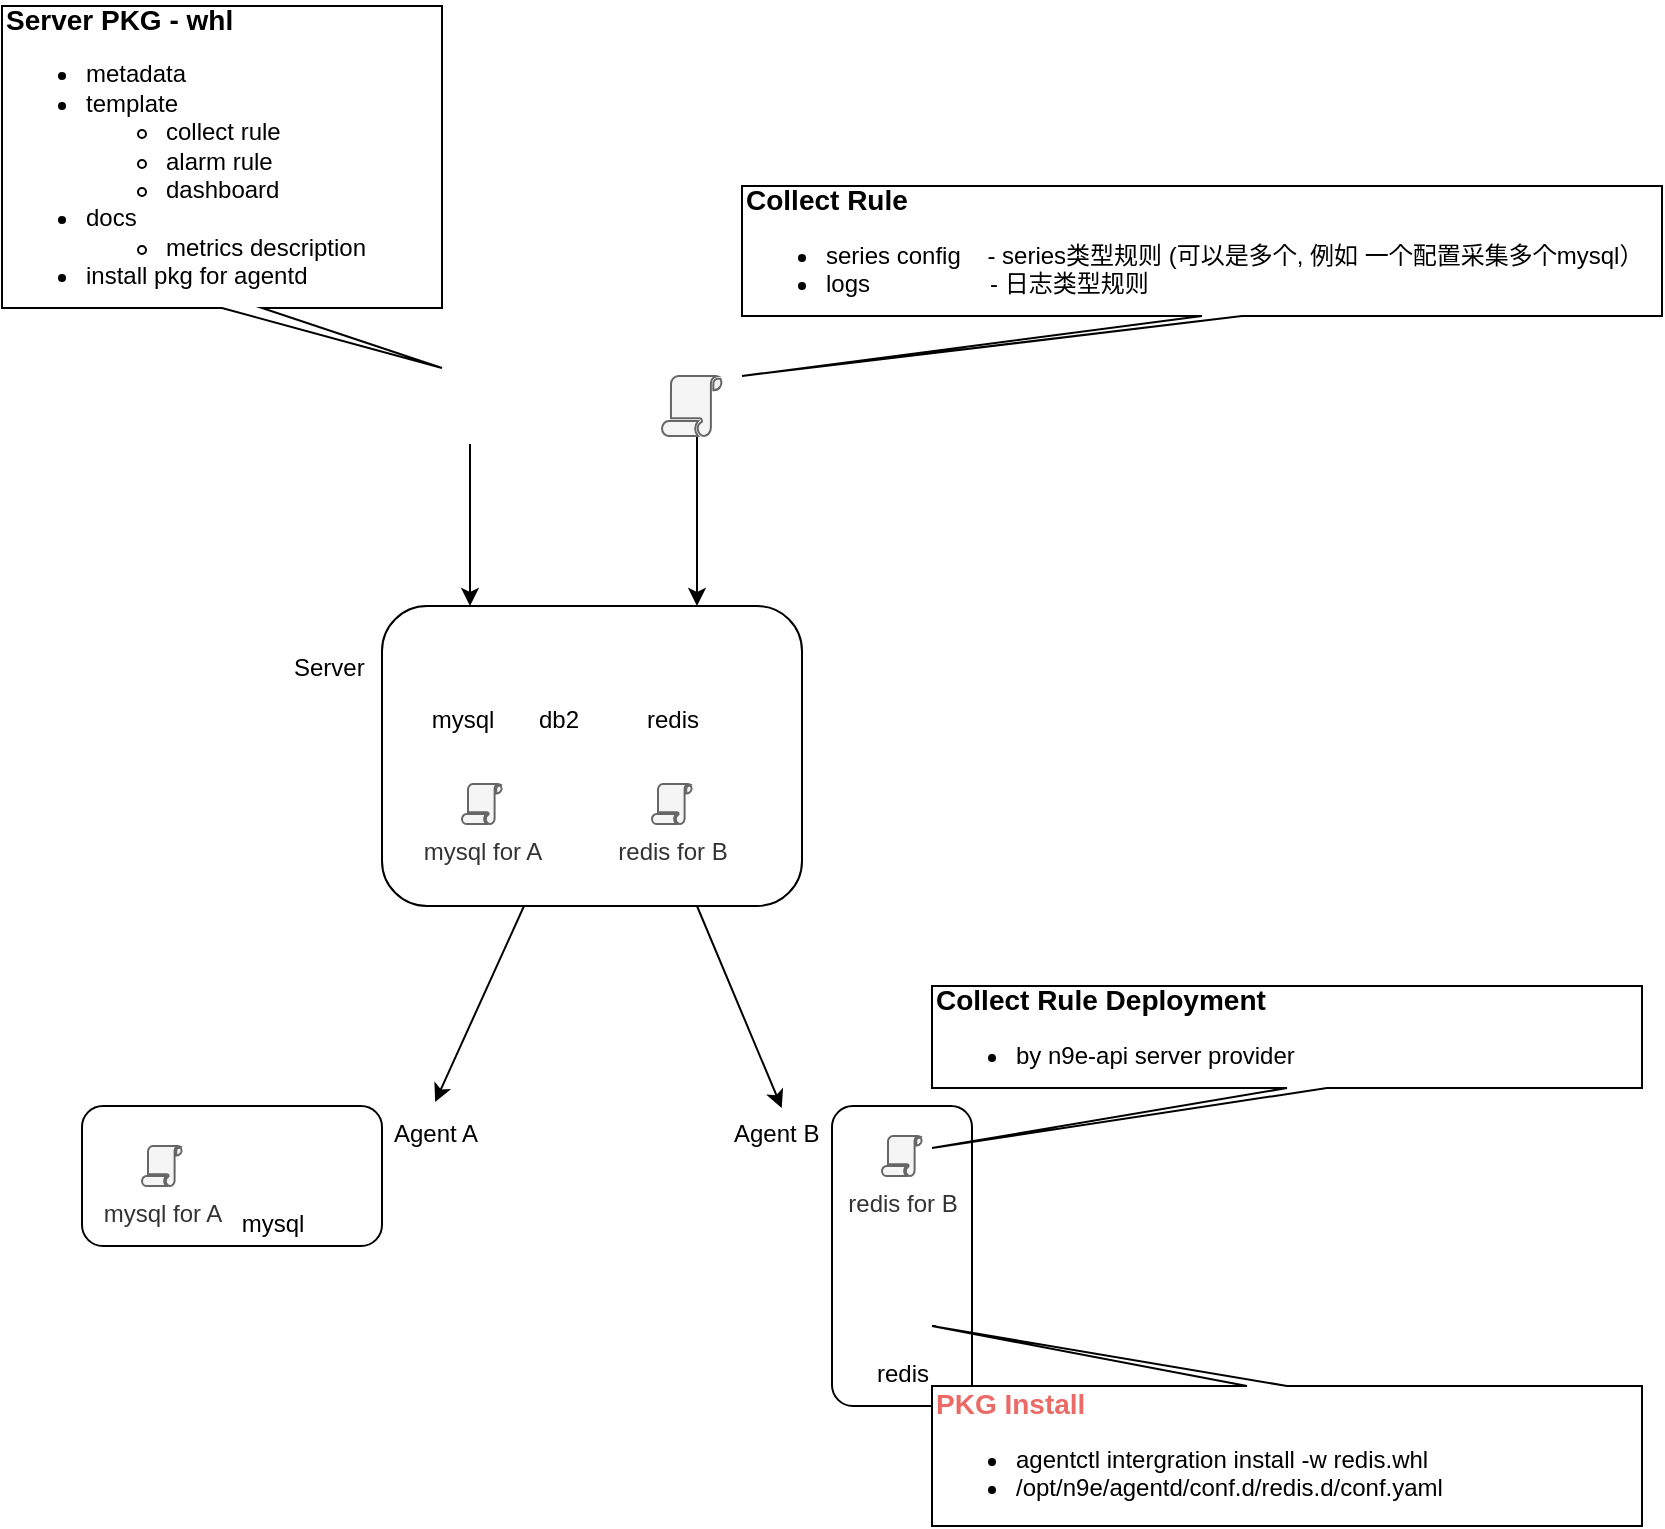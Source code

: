 <mxfile version="14.9.0" type="github" pages="6">
  <diagram id="RnjEC8FpvmOBi9FbOcQ4" name="app store">
    <mxGraphModel dx="855" dy="1786" grid="1" gridSize="10" guides="1" tooltips="1" connect="1" arrows="1" fold="1" page="1" pageScale="1" pageWidth="827" pageHeight="1169" math="0" shadow="0">
      <root>
        <mxCell id="Xy2Rg3G16Ut7OkEXH86Z-0" />
        <mxCell id="Xy2Rg3G16Ut7OkEXH86Z-1" parent="Xy2Rg3G16Ut7OkEXH86Z-0" />
        <mxCell id="Xy2Rg3G16Ut7OkEXH86Z-78" style="edgeStyle=none;rounded=0;orthogonalLoop=1;jettySize=auto;html=1;exitX=0.75;exitY=1;exitDx=0;exitDy=0;entryX=0.543;entryY=0.038;entryDx=0;entryDy=0;entryPerimeter=0;" parent="Xy2Rg3G16Ut7OkEXH86Z-1" source="Xy2Rg3G16Ut7OkEXH86Z-2" target="Xy2Rg3G16Ut7OkEXH86Z-36" edge="1">
          <mxGeometry relative="1" as="geometry">
            <mxPoint x="512.5" y="390" as="sourcePoint" />
          </mxGeometry>
        </mxCell>
        <mxCell id="Xy2Rg3G16Ut7OkEXH86Z-2" value="" style="rounded=1;whiteSpace=wrap;html=1;" parent="Xy2Rg3G16Ut7OkEXH86Z-1" vertex="1">
          <mxGeometry x="300" y="230" width="210" height="150" as="geometry" />
        </mxCell>
        <mxCell id="Xy2Rg3G16Ut7OkEXH86Z-3" value="" style="rounded=1;whiteSpace=wrap;html=1;" parent="Xy2Rg3G16Ut7OkEXH86Z-1" vertex="1">
          <mxGeometry x="150" y="480" width="150" height="70" as="geometry" />
        </mxCell>
        <mxCell id="Xy2Rg3G16Ut7OkEXH86Z-4" value="" style="rounded=1;whiteSpace=wrap;html=1;" parent="Xy2Rg3G16Ut7OkEXH86Z-1" vertex="1">
          <mxGeometry x="525" y="480" width="70" height="150" as="geometry" />
        </mxCell>
        <mxCell id="Xy2Rg3G16Ut7OkEXH86Z-6" style="edgeStyle=orthogonalEdgeStyle;rounded=0;orthogonalLoop=1;jettySize=auto;html=1;" parent="Xy2Rg3G16Ut7OkEXH86Z-1" source="Xy2Rg3G16Ut7OkEXH86Z-5" edge="1">
          <mxGeometry relative="1" as="geometry">
            <mxPoint x="344" y="230" as="targetPoint" />
            <Array as="points">
              <mxPoint x="344" y="230" />
            </Array>
          </mxGeometry>
        </mxCell>
        <mxCell id="Xy2Rg3G16Ut7OkEXH86Z-5" value="" style="shape=image;html=1;verticalAlign=top;verticalLabelPosition=bottom;labelBackgroundColor=#ffffff;imageAspect=0;aspect=fixed;image=https://cdn1.iconfinder.com/data/icons/file-type-18/512/file__type__document__format__computer__apk__android_-128.png" parent="Xy2Rg3G16Ut7OkEXH86Z-1" vertex="1">
          <mxGeometry x="325" y="111" width="38" height="38" as="geometry" />
        </mxCell>
        <mxCell id="Xy2Rg3G16Ut7OkEXH86Z-19" value="mysql" style="shape=image;html=1;verticalAlign=top;verticalLabelPosition=bottom;labelBackgroundColor=#ffffff;imageAspect=0;aspect=fixed;image=https://cdn0.iconfinder.com/data/icons/file-type-19/512/file__apk__android_-128.png" parent="Xy2Rg3G16Ut7OkEXH86Z-1" vertex="1">
          <mxGeometry x="325" y="243" width="30" height="30" as="geometry" />
        </mxCell>
        <mxCell id="Xy2Rg3G16Ut7OkEXH86Z-20" value="db2" style="shape=image;html=1;verticalAlign=top;verticalLabelPosition=bottom;labelBackgroundColor=#ffffff;imageAspect=0;aspect=fixed;image=https://cdn0.iconfinder.com/data/icons/file-type-19/512/file__apk__android_-128.png" parent="Xy2Rg3G16Ut7OkEXH86Z-1" vertex="1">
          <mxGeometry x="373.25" y="243" width="30" height="30" as="geometry" />
        </mxCell>
        <mxCell id="Xy2Rg3G16Ut7OkEXH86Z-21" value="redis" style="shape=image;html=1;verticalAlign=top;verticalLabelPosition=bottom;labelBackgroundColor=#ffffff;imageAspect=0;aspect=fixed;image=https://cdn0.iconfinder.com/data/icons/file-type-19/512/file__apk__android_-128.png" parent="Xy2Rg3G16Ut7OkEXH86Z-1" vertex="1">
          <mxGeometry x="430" y="243" width="30" height="30" as="geometry" />
        </mxCell>
        <mxCell id="Xy2Rg3G16Ut7OkEXH86Z-22" value="&lt;div&gt;&lt;b&gt;&lt;font style=&quot;font-size: 14px&quot;&gt;Server PKG - whl&lt;/font&gt;&lt;/b&gt;&lt;/div&gt;&lt;ul&gt;&lt;li&gt;metadata&lt;/li&gt;&lt;li&gt;template&lt;/li&gt;&lt;ul&gt;&lt;li&gt;collect rule&lt;/li&gt;&lt;li&gt;alarm rule&lt;/li&gt;&lt;li&gt;dashboard&lt;/li&gt;&lt;/ul&gt;&lt;li&gt;docs&lt;/li&gt;&lt;ul&gt;&lt;li&gt;metrics description&lt;/li&gt;&lt;/ul&gt;&lt;li&gt;install pkg for agentd&lt;/li&gt;&lt;/ul&gt;" style="shape=callout;whiteSpace=wrap;html=1;perimeter=calloutPerimeter;position2=1;align=left;" parent="Xy2Rg3G16Ut7OkEXH86Z-1" vertex="1">
          <mxGeometry x="110" y="-70" width="220" height="181" as="geometry" />
        </mxCell>
        <mxCell id="Xy2Rg3G16Ut7OkEXH86Z-29" value="mysql for A" style="pointerEvents=1;shadow=0;dashed=0;html=1;strokeColor=#666666;fillColor=#f5f5f5;labelPosition=center;verticalLabelPosition=bottom;verticalAlign=top;outlineConnect=0;align=center;shape=mxgraph.office.security.policy;fontColor=#333333;" parent="Xy2Rg3G16Ut7OkEXH86Z-1" vertex="1">
          <mxGeometry x="340" y="319" width="20" height="20" as="geometry" />
        </mxCell>
        <mxCell id="Xy2Rg3G16Ut7OkEXH86Z-30" value="mysql for A" style="pointerEvents=1;shadow=0;dashed=0;html=1;strokeColor=#666666;fillColor=#f5f5f5;labelPosition=center;verticalLabelPosition=bottom;verticalAlign=top;outlineConnect=0;align=center;shape=mxgraph.office.security.policy;fontColor=#333333;" parent="Xy2Rg3G16Ut7OkEXH86Z-1" vertex="1">
          <mxGeometry x="180" y="500" width="20" height="20" as="geometry" />
        </mxCell>
        <mxCell id="Xy2Rg3G16Ut7OkEXH86Z-31" value="Agent A" style="text;strokeColor=none;fillColor=none;align=left;verticalAlign=top;spacingLeft=4;spacingRight=4;overflow=hidden;rotatable=0;points=[[0,0.5],[1,0.5]];portConstraint=eastwest;" parent="Xy2Rg3G16Ut7OkEXH86Z-1" vertex="1">
          <mxGeometry x="300" y="480" width="60" height="26" as="geometry" />
        </mxCell>
        <mxCell id="Xy2Rg3G16Ut7OkEXH86Z-35" value="redis for B" style="pointerEvents=1;shadow=0;dashed=0;html=1;strokeColor=#666666;fillColor=#f5f5f5;labelPosition=center;verticalLabelPosition=bottom;verticalAlign=top;outlineConnect=0;align=center;shape=mxgraph.office.security.policy;fontColor=#333333;" parent="Xy2Rg3G16Ut7OkEXH86Z-1" vertex="1">
          <mxGeometry x="435" y="319" width="20" height="20" as="geometry" />
        </mxCell>
        <mxCell id="Xy2Rg3G16Ut7OkEXH86Z-36" value="Agent B" style="text;strokeColor=none;fillColor=none;align=left;verticalAlign=top;spacingLeft=4;spacingRight=4;overflow=hidden;rotatable=0;points=[[0,0.5],[1,0.5]];portConstraint=eastwest;" parent="Xy2Rg3G16Ut7OkEXH86Z-1" vertex="1">
          <mxGeometry x="470" y="480" width="55" height="26" as="geometry" />
        </mxCell>
        <mxCell id="Xy2Rg3G16Ut7OkEXH86Z-38" value="redis for B" style="pointerEvents=1;shadow=0;dashed=0;html=1;strokeColor=#666666;fillColor=#f5f5f5;labelPosition=center;verticalLabelPosition=bottom;verticalAlign=top;outlineConnect=0;align=center;shape=mxgraph.office.security.policy;fontColor=#333333;" parent="Xy2Rg3G16Ut7OkEXH86Z-1" vertex="1">
          <mxGeometry x="550" y="495" width="20" height="20" as="geometry" />
        </mxCell>
        <mxCell id="Xy2Rg3G16Ut7OkEXH86Z-43" style="edgeStyle=orthogonalEdgeStyle;rounded=0;orthogonalLoop=1;jettySize=auto;html=1;entryX=0.75;entryY=0;entryDx=0;entryDy=0;" parent="Xy2Rg3G16Ut7OkEXH86Z-1" source="Xy2Rg3G16Ut7OkEXH86Z-42" target="Xy2Rg3G16Ut7OkEXH86Z-2" edge="1">
          <mxGeometry relative="1" as="geometry">
            <mxPoint x="455" y="210" as="targetPoint" />
            <Array as="points">
              <mxPoint x="458" y="188" />
            </Array>
          </mxGeometry>
        </mxCell>
        <mxCell id="Xy2Rg3G16Ut7OkEXH86Z-42" value="" style="pointerEvents=1;shadow=0;dashed=0;html=1;strokeColor=#666666;fillColor=#f5f5f5;labelPosition=center;verticalLabelPosition=bottom;verticalAlign=top;outlineConnect=0;align=center;shape=mxgraph.office.security.policy;fontColor=#333333;" parent="Xy2Rg3G16Ut7OkEXH86Z-1" vertex="1">
          <mxGeometry x="440" y="115" width="30" height="30" as="geometry" />
        </mxCell>
        <mxCell id="Xy2Rg3G16Ut7OkEXH86Z-47" style="rounded=0;orthogonalLoop=1;jettySize=auto;html=1;entryX=0.443;entryY=-0.077;entryDx=0;entryDy=0;entryPerimeter=0;" parent="Xy2Rg3G16Ut7OkEXH86Z-1" source="Xy2Rg3G16Ut7OkEXH86Z-2" target="Xy2Rg3G16Ut7OkEXH86Z-31" edge="1">
          <mxGeometry relative="1" as="geometry">
            <mxPoint x="210" y="470" as="targetPoint" />
          </mxGeometry>
        </mxCell>
        <mxCell id="Xy2Rg3G16Ut7OkEXH86Z-74" value="Server" style="text;strokeColor=none;fillColor=none;align=left;verticalAlign=top;spacingLeft=4;spacingRight=4;overflow=hidden;rotatable=0;points=[[0,0.5],[1,0.5]];portConstraint=eastwest;" parent="Xy2Rg3G16Ut7OkEXH86Z-1" vertex="1">
          <mxGeometry x="250" y="247" width="50" height="26" as="geometry" />
        </mxCell>
        <mxCell id="Xy2Rg3G16Ut7OkEXH86Z-75" value="redis" style="shape=image;html=1;verticalAlign=top;verticalLabelPosition=bottom;labelBackgroundColor=#ffffff;imageAspect=0;aspect=fixed;image=https://cdn0.iconfinder.com/data/icons/file-type-19/512/file__apk__android_-128.png" parent="Xy2Rg3G16Ut7OkEXH86Z-1" vertex="1">
          <mxGeometry x="545" y="570" width="30" height="30" as="geometry" />
        </mxCell>
        <mxCell id="Xy2Rg3G16Ut7OkEXH86Z-77" value="mysql" style="shape=image;html=1;verticalAlign=top;verticalLabelPosition=bottom;labelBackgroundColor=#ffffff;imageAspect=0;aspect=fixed;image=https://cdn0.iconfinder.com/data/icons/file-type-19/512/file__apk__android_-128.png" parent="Xy2Rg3G16Ut7OkEXH86Z-1" vertex="1">
          <mxGeometry x="230" y="495" width="30" height="30" as="geometry" />
        </mxCell>
        <mxCell id="Xy2Rg3G16Ut7OkEXH86Z-81" value="&lt;div&gt;&lt;b&gt;&lt;font style=&quot;font-size: 14px&quot;&gt;Collect Rule Deployment&lt;/font&gt;&lt;/b&gt;&lt;/div&gt;&lt;ul&gt;&lt;li&gt;by n9e-api server provider&lt;/li&gt;&lt;/ul&gt;" style="shape=callout;whiteSpace=wrap;html=1;perimeter=calloutPerimeter;position2=0;align=left;direction=east;" parent="Xy2Rg3G16Ut7OkEXH86Z-1" vertex="1">
          <mxGeometry x="575" y="420" width="355" height="81" as="geometry" />
        </mxCell>
        <mxCell id="Xy2Rg3G16Ut7OkEXH86Z-83" value="&lt;div&gt;&lt;b&gt;&lt;font style=&quot;font-size: 14px&quot; color=&quot;#ea6b66&quot;&gt;PKG Install&lt;/font&gt;&lt;/b&gt;&lt;/div&gt;&lt;ul&gt;&lt;li&gt;agentctl intergration install -w redis.whl&lt;/li&gt;&lt;li&gt;/opt/n9e/agentd/conf.d/redis.d/conf.yaml&lt;/li&gt;&lt;/ul&gt;" style="shape=callout;whiteSpace=wrap;html=1;perimeter=calloutPerimeter;position2=1;align=left;direction=west;" parent="Xy2Rg3G16Ut7OkEXH86Z-1" vertex="1">
          <mxGeometry x="575" y="590" width="355" height="100" as="geometry" />
        </mxCell>
        <mxCell id="Xy2Rg3G16Ut7OkEXH86Z-85" value="&lt;b&gt;&lt;font style=&quot;font-size: 14px&quot;&gt;Collect Rule&lt;/font&gt;&lt;/b&gt;&lt;br&gt;&lt;ul&gt;&lt;li&gt;series config&amp;nbsp; &amp;nbsp; - series类型规则&amp;nbsp;(可以是多个, 例如 一个配置采集多个mysql）&lt;br&gt;&lt;/li&gt;&lt;li&gt;logs&amp;nbsp; &amp;nbsp; &amp;nbsp; &amp;nbsp; &amp;nbsp; &amp;nbsp; &amp;nbsp; &amp;nbsp; &amp;nbsp; - 日志类型规则&lt;/li&gt;&lt;/ul&gt;" style="shape=callout;whiteSpace=wrap;html=1;perimeter=calloutPerimeter;position2=0;align=left;direction=east;" parent="Xy2Rg3G16Ut7OkEXH86Z-1" vertex="1">
          <mxGeometry x="480" y="20" width="460" height="95" as="geometry" />
        </mxCell>
      </root>
    </mxGraphModel>
  </diagram>
  <diagram id="LLvu-W2EnGisXRi29fEy" name="integration">
    <mxGraphModel dx="855" dy="617" grid="1" gridSize="10" guides="1" tooltips="1" connect="1" arrows="1" fold="1" page="1" pageScale="1" pageWidth="827" pageHeight="1169" math="0" shadow="0">
      <root>
        <mxCell id="0A4jgw4EEytm1kf1yRxH-0" />
        <mxCell id="0A4jgw4EEytm1kf1yRxH-1" parent="0A4jgw4EEytm1kf1yRxH-0" />
        <mxCell id="4uP4lbVzM9IwP8y-pYwk-3" style="edgeStyle=orthogonalEdgeStyle;rounded=0;orthogonalLoop=1;jettySize=auto;html=1;entryX=0;entryY=0.5;entryDx=0;entryDy=0;" edge="1" parent="0A4jgw4EEytm1kf1yRxH-1" source="4uP4lbVzM9IwP8y-pYwk-0" target="4uP4lbVzM9IwP8y-pYwk-1">
          <mxGeometry relative="1" as="geometry" />
        </mxCell>
        <mxCell id="4uP4lbVzM9IwP8y-pYwk-0" value="agentd" style="rounded=1;whiteSpace=wrap;html=1;" vertex="1" parent="0A4jgw4EEytm1kf1yRxH-1">
          <mxGeometry x="160" y="240" width="120" height="40" as="geometry" />
        </mxCell>
        <mxCell id="4uP4lbVzM9IwP8y-pYwk-4" style="edgeStyle=orthogonalEdgeStyle;rounded=0;orthogonalLoop=1;jettySize=auto;html=1;entryX=0;entryY=0.5;entryDx=0;entryDy=0;" edge="1" parent="0A4jgw4EEytm1kf1yRxH-1" source="4uP4lbVzM9IwP8y-pYwk-1" target="4uP4lbVzM9IwP8y-pYwk-2">
          <mxGeometry relative="1" as="geometry" />
        </mxCell>
        <mxCell id="4uP4lbVzM9IwP8y-pYwk-7" style="edgeStyle=orthogonalEdgeStyle;rounded=0;orthogonalLoop=1;jettySize=auto;html=1;entryX=0.5;entryY=0;entryDx=0;entryDy=0;" edge="1" parent="0A4jgw4EEytm1kf1yRxH-1" source="4uP4lbVzM9IwP8y-pYwk-1" target="4uP4lbVzM9IwP8y-pYwk-6">
          <mxGeometry relative="1" as="geometry" />
        </mxCell>
        <mxCell id="4uP4lbVzM9IwP8y-pYwk-1" value="rtloader" style="rounded=1;whiteSpace=wrap;html=1;" vertex="1" parent="0A4jgw4EEytm1kf1yRxH-1">
          <mxGeometry x="320" y="240" width="120" height="40" as="geometry" />
        </mxCell>
        <mxCell id="4uP4lbVzM9IwP8y-pYwk-2" value="python" style="rounded=1;whiteSpace=wrap;html=1;" vertex="1" parent="0A4jgw4EEytm1kf1yRxH-1">
          <mxGeometry x="480" y="240" width="120" height="40" as="geometry" />
        </mxCell>
        <mxCell id="4uP4lbVzM9IwP8y-pYwk-6" value="integration checks" style="rounded=1;whiteSpace=wrap;html=1;" vertex="1" parent="0A4jgw4EEytm1kf1yRxH-1">
          <mxGeometry x="320" y="320" width="120" height="40" as="geometry" />
        </mxCell>
      </root>
    </mxGraphModel>
  </diagram>
  <diagram id="REFkd7xtqxe4dWkekb8k" name="prober">
    <mxGraphModel dx="1298" dy="769" grid="1" gridSize="10" guides="1" tooltips="1" connect="1" arrows="1" fold="1" page="1" pageScale="1" pageWidth="827" pageHeight="1169" math="0" shadow="0">
      <root>
        <mxCell id="0" />
        <mxCell id="1" parent="0" />
        <mxCell id="o57Hl6V5JoG7M9n5L1Rj-18" value="" style="whiteSpace=wrap;html=1;fillColor=#CCFFE6;" parent="1" vertex="1">
          <mxGeometry x="60" y="215" width="280" height="340" as="geometry" />
        </mxCell>
        <mxCell id="o57Hl6V5JoG7M9n5L1Rj-1" value="MonAPI" style="rounded=1;whiteSpace=wrap;html=1;fillColor=#E1D5E7;" parent="1" vertex="1">
          <mxGeometry x="300" y="60" width="120" height="60" as="geometry" />
        </mxCell>
        <mxCell id="o57Hl6V5JoG7M9n5L1Rj-2" value="" style="rounded=1;whiteSpace=wrap;html=1;" parent="1" vertex="1">
          <mxGeometry x="120" y="290" width="120" height="130" as="geometry" />
        </mxCell>
        <mxCell id="o57Hl6V5JoG7M9n5L1Rj-3" value="" style="rounded=1;whiteSpace=wrap;html=1;" parent="1" vertex="1">
          <mxGeometry x="130" y="300" width="120" height="130" as="geometry" />
        </mxCell>
        <mxCell id="o57Hl6V5JoG7M9n5L1Rj-4" value="" style="rounded=1;whiteSpace=wrap;html=1;" parent="1" vertex="1">
          <mxGeometry x="140" y="310" width="120" height="130" as="geometry" />
        </mxCell>
        <mxCell id="o57Hl6V5JoG7M9n5L1Rj-5" value="" style="rounded=1;whiteSpace=wrap;html=1;" parent="1" vertex="1">
          <mxGeometry x="150" y="320" width="120" height="130" as="geometry" />
        </mxCell>
        <mxCell id="o57Hl6V5JoG7M9n5L1Rj-6" value="" style="rounded=1;whiteSpace=wrap;html=1;" parent="1" vertex="1">
          <mxGeometry x="160" y="330" width="120" height="130" as="geometry" />
        </mxCell>
        <mxCell id="o57Hl6V5JoG7M9n5L1Rj-19" value="Region: default" style="text;html=1;strokeColor=none;fillColor=none;align=center;verticalAlign=middle;whiteSpace=wrap;rounded=0;" parent="1" vertex="1">
          <mxGeometry x="70" y="230" width="110" height="20" as="geometry" />
        </mxCell>
        <mxCell id="o57Hl6V5JoG7M9n5L1Rj-28" value="mongodb&lt;span style=&quot;color: rgba(0 , 0 , 0 , 0) ; font-family: monospace ; font-size: 0px&quot;&gt;%3CmxGraphModel%3E%3Croot%3E%3CmxCell%20id%3D%220%22%2F%3E%3CmxCell%20id%3D%221%22%20parent%3D%220%22%2F%3E%3CmxCell%20id%3D%222%22%20value%3D%22mysql%22%20style%3D%22ellipse%3BwhiteSpace%3Dwrap%3Bhtml%3D1%3BfillColor%3D%23FFD966%3B%22%20vertex%3D%221%22%20parent%3D%221%22%3E%3CmxGeometry%20x%3D%22170%22%20y%3D%22340%22%20width%3D%2260%22%20height%3D%2230%22%20as%3D%22geometry%22%2F%3E%3C%2FmxCell%3E%3C%2Froot%3E%3C%2FmxGraphModel%3E&lt;/span&gt;" style="ellipse;whiteSpace=wrap;html=1;fillColor=#009900;" parent="1" vertex="1">
          <mxGeometry x="170" y="410" width="60" height="30" as="geometry" />
        </mxCell>
        <mxCell id="o57Hl6V5JoG7M9n5L1Rj-29" value="redis" style="ellipse;whiteSpace=wrap;html=1;fillColor=#FF8000;" parent="1" vertex="1">
          <mxGeometry x="170" y="370" width="60" height="30" as="geometry" />
        </mxCell>
        <mxCell id="o57Hl6V5JoG7M9n5L1Rj-30" value="mysql" style="ellipse;whiteSpace=wrap;html=1;fillColor=#FFD966;" parent="1" vertex="1">
          <mxGeometry x="210" y="390" width="60" height="30" as="geometry" />
        </mxCell>
        <mxCell id="o57Hl6V5JoG7M9n5L1Rj-31" value="Prober" style="text;html=1;strokeColor=none;fillColor=none;align=center;verticalAlign=middle;whiteSpace=wrap;rounded=0;" parent="1" vertex="1">
          <mxGeometry x="180" y="340" width="40" height="20" as="geometry" />
        </mxCell>
        <mxCell id="o57Hl6V5JoG7M9n5L1Rj-34" value="" style="endArrow=classic;html=1;exitX=0.5;exitY=1;exitDx=0;exitDy=0;" parent="1" source="o57Hl6V5JoG7M9n5L1Rj-1" edge="1">
          <mxGeometry width="50" height="50" relative="1" as="geometry">
            <mxPoint x="390" y="290" as="sourcePoint" />
            <mxPoint x="200" y="210" as="targetPoint" />
          </mxGeometry>
        </mxCell>
        <mxCell id="o57Hl6V5JoG7M9n5L1Rj-35" value="" style="endArrow=classic;html=1;exitX=0.5;exitY=1;exitDx=0;exitDy=0;" parent="1" source="o57Hl6V5JoG7M9n5L1Rj-1" edge="1">
          <mxGeometry width="50" height="50" relative="1" as="geometry">
            <mxPoint x="370" y="130" as="sourcePoint" />
            <mxPoint x="530" y="210" as="targetPoint" />
          </mxGeometry>
        </mxCell>
        <mxCell id="o57Hl6V5JoG7M9n5L1Rj-39" value="collect rules" style="text;html=1;strokeColor=none;fillColor=none;align=center;verticalAlign=middle;whiteSpace=wrap;rounded=0;labelBackgroundColor=#ffffff;fontFamily=Helvetica;" parent="1" vertex="1">
          <mxGeometry x="30" width="70" height="20" as="geometry" />
        </mxCell>
        <mxCell id="o57Hl6V5JoG7M9n5L1Rj-42" value="" style="endArrow=classic;html=1;fontFamily=Helvetica;entryX=0.25;entryY=0;entryDx=0;entryDy=0;exitX=0.5;exitY=0;exitDx=0;exitDy=0;" parent="1" source="o57Hl6V5JoG7M9n5L1Rj-18" target="o57Hl6V5JoG7M9n5L1Rj-2" edge="1">
          <mxGeometry width="50" height="50" relative="1" as="geometry">
            <mxPoint x="390" y="270" as="sourcePoint" />
            <mxPoint x="440" y="220" as="targetPoint" />
          </mxGeometry>
        </mxCell>
        <mxCell id="o57Hl6V5JoG7M9n5L1Rj-43" value="" style="endArrow=classic;html=1;fontFamily=Helvetica;entryX=0.25;entryY=0;entryDx=0;entryDy=0;exitX=0.5;exitY=0;exitDx=0;exitDy=0;" parent="1" source="o57Hl6V5JoG7M9n5L1Rj-18" target="o57Hl6V5JoG7M9n5L1Rj-3" edge="1">
          <mxGeometry width="50" height="50" relative="1" as="geometry">
            <mxPoint x="210" y="225" as="sourcePoint" />
            <mxPoint x="160" y="300" as="targetPoint" />
          </mxGeometry>
        </mxCell>
        <mxCell id="o57Hl6V5JoG7M9n5L1Rj-44" value="" style="endArrow=classic;html=1;fontFamily=Helvetica;entryX=0.25;entryY=0;entryDx=0;entryDy=0;exitX=0.5;exitY=0;exitDx=0;exitDy=0;" parent="1" source="o57Hl6V5JoG7M9n5L1Rj-18" edge="1">
          <mxGeometry width="50" height="50" relative="1" as="geometry">
            <mxPoint x="210" y="225" as="sourcePoint" />
            <mxPoint x="170" y="310" as="targetPoint" />
          </mxGeometry>
        </mxCell>
        <mxCell id="o57Hl6V5JoG7M9n5L1Rj-45" value="" style="endArrow=classic;html=1;fontFamily=Helvetica;entryX=0.25;entryY=0;entryDx=0;entryDy=0;" parent="1" edge="1">
          <mxGeometry width="50" height="50" relative="1" as="geometry">
            <mxPoint x="200" y="220" as="sourcePoint" />
            <mxPoint x="180" y="320" as="targetPoint" />
          </mxGeometry>
        </mxCell>
        <mxCell id="o57Hl6V5JoG7M9n5L1Rj-46" value="" style="endArrow=classic;html=1;fontFamily=Helvetica;entryX=0.25;entryY=0;entryDx=0;entryDy=0;exitX=0.5;exitY=0;exitDx=0;exitDy=0;" parent="1" source="o57Hl6V5JoG7M9n5L1Rj-18" edge="1">
          <mxGeometry width="50" height="50" relative="1" as="geometry">
            <mxPoint x="210" y="230" as="sourcePoint" />
            <mxPoint x="190" y="330" as="targetPoint" />
          </mxGeometry>
        </mxCell>
        <mxCell id="o57Hl6V5JoG7M9n5L1Rj-61" value="&lt;span style=&quot;font-family: &amp;#34;helvetica&amp;#34; ; font-size: 12px ; font-style: normal ; font-weight: 400 ; letter-spacing: normal ; text-indent: 0px ; text-transform: none ; word-spacing: 0px ; display: inline ; float: none&quot;&gt;region: default&lt;/span&gt;&lt;br style=&quot;font-family: &amp;#34;helvetica&amp;#34; ; font-size: 12px ; font-style: normal ; font-weight: 400 ; letter-spacing: normal ; text-indent: 0px ; text-transform: none ; word-spacing: 0px&quot;&gt;&lt;span style=&quot;font-family: &amp;#34;helvetica&amp;#34; ; font-size: 12px ; font-style: normal ; font-weight: 400 ; letter-spacing: normal ; text-indent: 0px ; text-transform: none ; word-spacing: 0px ; display: inline ; float: none&quot;&gt;type: mysql&lt;/span&gt;&lt;br style=&quot;font-family: &amp;#34;helvetica&amp;#34; ; font-size: 12px ; font-style: normal ; font-weight: 400 ; letter-spacing: normal ; text-indent: 0px ; text-transform: none ; word-spacing: 0px&quot;&gt;&lt;span style=&quot;font-family: &amp;#34;helvetica&amp;#34; ; font-size: 12px ; font-style: normal ; font-weight: 400 ; letter-spacing: normal ; text-indent: 0px ; text-transform: none ; word-spacing: 0px ; display: inline ; float: none&quot;&gt;data: ...&lt;/span&gt;" style="shape=parallelogram;perimeter=parallelogramPerimeter;whiteSpace=wrap;html=1;fixedSize=1;labelBackgroundColor=none;fillColor=#FF8000;fontFamily=Helvetica;align=center;labelBorderColor=none;" parent="1" vertex="1">
          <mxGeometry x="20" y="35" width="120" height="60" as="geometry" />
        </mxCell>
        <mxCell id="o57Hl6V5JoG7M9n5L1Rj-62" value="&lt;span style=&quot;font-family: &amp;#34;helvetica&amp;#34; ; font-size: 12px ; font-style: normal ; font-weight: 400 ; letter-spacing: normal ; text-indent: 0px ; text-transform: none ; word-spacing: 0px ; display: inline ; float: none&quot;&gt;region: default&lt;/span&gt;&lt;br style=&quot;font-family: &amp;#34;helvetica&amp;#34; ; font-size: 12px ; font-style: normal ; font-weight: 400 ; letter-spacing: normal ; text-indent: 0px ; text-transform: none ; word-spacing: 0px&quot;&gt;&lt;span style=&quot;font-family: &amp;#34;helvetica&amp;#34; ; font-size: 12px ; font-style: normal ; font-weight: 400 ; letter-spacing: normal ; text-indent: 0px ; text-transform: none ; word-spacing: 0px ; display: inline ; float: none&quot;&gt;type: mysql&lt;/span&gt;&lt;br style=&quot;font-family: &amp;#34;helvetica&amp;#34; ; font-size: 12px ; font-style: normal ; font-weight: 400 ; letter-spacing: normal ; text-indent: 0px ; text-transform: none ; word-spacing: 0px&quot;&gt;&lt;span style=&quot;font-family: &amp;#34;helvetica&amp;#34; ; font-size: 12px ; font-style: normal ; font-weight: 400 ; letter-spacing: normal ; text-indent: 0px ; text-transform: none ; word-spacing: 0px ; display: inline ; float: none&quot;&gt;data: ...&lt;/span&gt;" style="shape=parallelogram;perimeter=parallelogramPerimeter;whiteSpace=wrap;html=1;fixedSize=1;labelBackgroundColor=none;fillColor=#4D9900;fontFamily=Helvetica;align=center;labelBorderColor=none;" parent="1" vertex="1">
          <mxGeometry x="30" y="45" width="120" height="60" as="geometry" />
        </mxCell>
        <mxCell id="o57Hl6V5JoG7M9n5L1Rj-63" value="&lt;span style=&quot;font-family: &amp;#34;helvetica&amp;#34; ; font-size: 12px ; font-style: normal ; font-weight: 400 ; letter-spacing: normal ; text-indent: 0px ; text-transform: none ; word-spacing: 0px ; display: inline ; float: none&quot;&gt;region: default&lt;/span&gt;&lt;br style=&quot;font-family: &amp;#34;helvetica&amp;#34; ; font-size: 12px ; font-style: normal ; font-weight: 400 ; letter-spacing: normal ; text-indent: 0px ; text-transform: none ; word-spacing: 0px&quot;&gt;&lt;span style=&quot;font-family: &amp;#34;helvetica&amp;#34; ; font-size: 12px ; font-style: normal ; font-weight: 400 ; letter-spacing: normal ; text-indent: 0px ; text-transform: none ; word-spacing: 0px ; display: inline ; float: none&quot;&gt;type: mysql&lt;/span&gt;&lt;br style=&quot;font-family: &amp;#34;helvetica&amp;#34; ; font-size: 12px ; font-style: normal ; font-weight: 400 ; letter-spacing: normal ; text-indent: 0px ; text-transform: none ; word-spacing: 0px&quot;&gt;&lt;span style=&quot;font-family: &amp;#34;helvetica&amp;#34; ; font-size: 12px ; font-style: normal ; font-weight: 400 ; letter-spacing: normal ; text-indent: 0px ; text-transform: none ; word-spacing: 0px ; display: inline ; float: none&quot;&gt;data: ...&lt;/span&gt;" style="shape=parallelogram;perimeter=parallelogramPerimeter;whiteSpace=wrap;html=1;fixedSize=1;labelBackgroundColor=none;fillColor=#FFD966;fontFamily=Helvetica;align=center;labelBorderColor=none;" parent="1" vertex="1">
          <mxGeometry x="40" y="55" width="120" height="60" as="geometry" />
        </mxCell>
        <mxCell id="o57Hl6V5JoG7M9n5L1Rj-64" value="&lt;span style=&quot;font-family: &amp;#34;helvetica&amp;#34; ; font-size: 12px ; font-style: normal ; font-weight: 400 ; letter-spacing: normal ; text-indent: 0px ; text-transform: none ; word-spacing: 0px ; display: inline ; float: none&quot;&gt;region: default&lt;/span&gt;&lt;br style=&quot;font-family: &amp;#34;helvetica&amp;#34; ; font-size: 12px ; font-style: normal ; font-weight: 400 ; letter-spacing: normal ; text-indent: 0px ; text-transform: none ; word-spacing: 0px&quot;&gt;&lt;span style=&quot;font-family: &amp;#34;helvetica&amp;#34; ; font-size: 12px ; font-style: normal ; font-weight: 400 ; letter-spacing: normal ; text-indent: 0px ; text-transform: none ; word-spacing: 0px ; display: inline ; float: none&quot;&gt;type: mysql&lt;/span&gt;&lt;br style=&quot;font-family: &amp;#34;helvetica&amp;#34; ; font-size: 12px ; font-style: normal ; font-weight: 400 ; letter-spacing: normal ; text-indent: 0px ; text-transform: none ; word-spacing: 0px&quot;&gt;&lt;span style=&quot;font-family: &amp;#34;helvetica&amp;#34; ; font-size: 12px ; font-style: normal ; font-weight: 400 ; letter-spacing: normal ; text-indent: 0px ; text-transform: none ; word-spacing: 0px ; display: inline ; float: none&quot;&gt;data: ...&lt;/span&gt;" style="shape=parallelogram;perimeter=parallelogramPerimeter;whiteSpace=wrap;html=1;fixedSize=1;labelBackgroundColor=none;fillColor=#FF8000;fontFamily=Helvetica;align=center;labelBorderColor=none;" parent="1" vertex="1">
          <mxGeometry x="50" y="65" width="120" height="60" as="geometry" />
        </mxCell>
        <mxCell id="o57Hl6V5JoG7M9n5L1Rj-65" value="&lt;span style=&quot;font-family: &amp;#34;helvetica&amp;#34; ; font-size: 12px ; font-style: normal ; font-weight: 400 ; letter-spacing: normal ; text-indent: 0px ; text-transform: none ; word-spacing: 0px ; display: inline ; float: none&quot;&gt;region: default&lt;/span&gt;&lt;br style=&quot;font-family: &amp;#34;helvetica&amp;#34; ; font-size: 12px ; font-style: normal ; font-weight: 400 ; letter-spacing: normal ; text-indent: 0px ; text-transform: none ; word-spacing: 0px&quot;&gt;&lt;span style=&quot;font-family: &amp;#34;helvetica&amp;#34; ; font-size: 12px ; font-style: normal ; font-weight: 400 ; letter-spacing: normal ; text-indent: 0px ; text-transform: none ; word-spacing: 0px ; display: inline ; float: none&quot;&gt;type: mysql&lt;/span&gt;&lt;br style=&quot;font-family: &amp;#34;helvetica&amp;#34; ; font-size: 12px ; font-style: normal ; font-weight: 400 ; letter-spacing: normal ; text-indent: 0px ; text-transform: none ; word-spacing: 0px&quot;&gt;&lt;span style=&quot;font-family: &amp;#34;helvetica&amp;#34; ; font-size: 12px ; font-style: normal ; font-weight: 400 ; letter-spacing: normal ; text-indent: 0px ; text-transform: none ; word-spacing: 0px ; display: inline ; float: none&quot;&gt;data: ...&lt;/span&gt;" style="shape=parallelogram;perimeter=parallelogramPerimeter;whiteSpace=wrap;html=1;fixedSize=1;labelBackgroundColor=none;fillColor=#4D9900;fontFamily=Helvetica;align=center;labelBorderColor=none;" parent="1" vertex="1">
          <mxGeometry x="60" y="75" width="120" height="60" as="geometry" />
        </mxCell>
        <mxCell id="o57Hl6V5JoG7M9n5L1Rj-66" value="&lt;span style=&quot;font-family: &amp;#34;helvetica&amp;#34; ; font-size: 12px ; font-style: normal ; font-weight: 400 ; letter-spacing: normal ; text-indent: 0px ; text-transform: none ; word-spacing: 0px ; display: inline ; float: none&quot;&gt;region: default&lt;/span&gt;&lt;br style=&quot;font-family: &amp;#34;helvetica&amp;#34; ; font-size: 12px ; font-style: normal ; font-weight: 400 ; letter-spacing: normal ; text-indent: 0px ; text-transform: none ; word-spacing: 0px&quot;&gt;&lt;span style=&quot;font-family: &amp;#34;helvetica&amp;#34; ; font-size: 12px ; font-style: normal ; font-weight: 400 ; letter-spacing: normal ; text-indent: 0px ; text-transform: none ; word-spacing: 0px ; display: inline ; float: none&quot;&gt;type: mysql&lt;/span&gt;&lt;br style=&quot;font-family: &amp;#34;helvetica&amp;#34; ; font-size: 12px ; font-style: normal ; font-weight: 400 ; letter-spacing: normal ; text-indent: 0px ; text-transform: none ; word-spacing: 0px&quot;&gt;&lt;span style=&quot;font-family: &amp;#34;helvetica&amp;#34; ; font-size: 12px ; font-style: normal ; font-weight: 400 ; letter-spacing: normal ; text-indent: 0px ; text-transform: none ; word-spacing: 0px ; display: inline ; float: none&quot;&gt;data: ...&lt;/span&gt;" style="shape=parallelogram;perimeter=parallelogramPerimeter;whiteSpace=wrap;html=1;fixedSize=1;labelBackgroundColor=none;fillColor=#FFD966;fontFamily=Helvetica;align=center;labelBorderColor=none;" parent="1" vertex="1">
          <mxGeometry x="70" y="85" width="120" height="60" as="geometry" />
        </mxCell>
        <mxCell id="o57Hl6V5JoG7M9n5L1Rj-67" value="" style="endArrow=classic;html=1;fontFamily=Helvetica;fontColor=#000000;entryX=0;entryY=0.5;entryDx=0;entryDy=0;" parent="1" target="o57Hl6V5JoG7M9n5L1Rj-1" edge="1">
          <mxGeometry width="50" height="50" relative="1" as="geometry">
            <mxPoint x="200" y="90" as="sourcePoint" />
            <mxPoint x="440" y="220" as="targetPoint" />
          </mxGeometry>
        </mxCell>
        <mxCell id="o57Hl6V5JoG7M9n5L1Rj-69" value="" style="whiteSpace=wrap;html=1;fillColor=#F8CECC;" parent="1" vertex="1">
          <mxGeometry x="390" y="215" width="280" height="340" as="geometry" />
        </mxCell>
        <mxCell id="o57Hl6V5JoG7M9n5L1Rj-70" value="" style="rounded=1;whiteSpace=wrap;html=1;" parent="1" vertex="1">
          <mxGeometry x="450" y="290" width="120" height="130" as="geometry" />
        </mxCell>
        <mxCell id="o57Hl6V5JoG7M9n5L1Rj-71" value="" style="rounded=1;whiteSpace=wrap;html=1;" parent="1" vertex="1">
          <mxGeometry x="460" y="300" width="120" height="130" as="geometry" />
        </mxCell>
        <mxCell id="o57Hl6V5JoG7M9n5L1Rj-72" value="" style="rounded=1;whiteSpace=wrap;html=1;" parent="1" vertex="1">
          <mxGeometry x="470" y="310" width="120" height="130" as="geometry" />
        </mxCell>
        <mxCell id="o57Hl6V5JoG7M9n5L1Rj-73" value="" style="rounded=1;whiteSpace=wrap;html=1;" parent="1" vertex="1">
          <mxGeometry x="480" y="320" width="120" height="130" as="geometry" />
        </mxCell>
        <mxCell id="o57Hl6V5JoG7M9n5L1Rj-74" value="" style="rounded=1;whiteSpace=wrap;html=1;" parent="1" vertex="1">
          <mxGeometry x="490" y="330" width="120" height="130" as="geometry" />
        </mxCell>
        <mxCell id="o57Hl6V5JoG7M9n5L1Rj-75" value="Region: bj-office" style="text;html=1;strokeColor=none;fillColor=none;align=center;verticalAlign=middle;whiteSpace=wrap;rounded=0;" parent="1" vertex="1">
          <mxGeometry x="400" y="230" width="110" height="20" as="geometry" />
        </mxCell>
        <mxCell id="o57Hl6V5JoG7M9n5L1Rj-76" value="mongodb&lt;span style=&quot;color: rgba(0 , 0 , 0 , 0) ; font-family: monospace ; font-size: 0px&quot;&gt;%3CmxGraphModel%3E%3Croot%3E%3CmxCell%20id%3D%220%22%2F%3E%3CmxCell%20id%3D%221%22%20parent%3D%220%22%2F%3E%3CmxCell%20id%3D%222%22%20value%3D%22mysql%22%20style%3D%22ellipse%3BwhiteSpace%3Dwrap%3Bhtml%3D1%3BfillColor%3D%23FFD966%3B%22%20vertex%3D%221%22%20parent%3D%221%22%3E%3CmxGeometry%20x%3D%22170%22%20y%3D%22340%22%20width%3D%2260%22%20height%3D%2230%22%20as%3D%22geometry%22%2F%3E%3C%2FmxCell%3E%3C%2Froot%3E%3C%2FmxGraphModel%3E&lt;/span&gt;" style="ellipse;whiteSpace=wrap;html=1;fillColor=#4D9900;" parent="1" vertex="1">
          <mxGeometry x="500" y="410" width="60" height="30" as="geometry" />
        </mxCell>
        <mxCell id="o57Hl6V5JoG7M9n5L1Rj-77" value="redis" style="ellipse;whiteSpace=wrap;html=1;fillColor=#FF8000;" parent="1" vertex="1">
          <mxGeometry x="500" y="370" width="60" height="30" as="geometry" />
        </mxCell>
        <mxCell id="o57Hl6V5JoG7M9n5L1Rj-78" value="mysql" style="ellipse;whiteSpace=wrap;html=1;fillColor=#FFD966;" parent="1" vertex="1">
          <mxGeometry x="540" y="390" width="60" height="30" as="geometry" />
        </mxCell>
        <mxCell id="o57Hl6V5JoG7M9n5L1Rj-79" value="Prober" style="text;html=1;strokeColor=none;fillColor=none;align=center;verticalAlign=middle;whiteSpace=wrap;rounded=0;" parent="1" vertex="1">
          <mxGeometry x="510" y="340" width="40" height="20" as="geometry" />
        </mxCell>
        <mxCell id="o57Hl6V5JoG7M9n5L1Rj-80" value="" style="endArrow=classic;html=1;fontFamily=Helvetica;entryX=0.25;entryY=0;entryDx=0;entryDy=0;exitX=0.5;exitY=0;exitDx=0;exitDy=0;" parent="1" source="o57Hl6V5JoG7M9n5L1Rj-69" target="o57Hl6V5JoG7M9n5L1Rj-70" edge="1">
          <mxGeometry width="50" height="50" relative="1" as="geometry">
            <mxPoint x="720" y="270" as="sourcePoint" />
            <mxPoint x="770" y="220" as="targetPoint" />
          </mxGeometry>
        </mxCell>
        <mxCell id="o57Hl6V5JoG7M9n5L1Rj-81" value="" style="endArrow=classic;html=1;fontFamily=Helvetica;entryX=0.25;entryY=0;entryDx=0;entryDy=0;exitX=0.5;exitY=0;exitDx=0;exitDy=0;" parent="1" source="o57Hl6V5JoG7M9n5L1Rj-69" target="o57Hl6V5JoG7M9n5L1Rj-71" edge="1">
          <mxGeometry width="50" height="50" relative="1" as="geometry">
            <mxPoint x="540" y="225" as="sourcePoint" />
            <mxPoint x="490" y="300" as="targetPoint" />
          </mxGeometry>
        </mxCell>
        <mxCell id="o57Hl6V5JoG7M9n5L1Rj-82" value="" style="endArrow=classic;html=1;fontFamily=Helvetica;entryX=0.25;entryY=0;entryDx=0;entryDy=0;exitX=0.5;exitY=0;exitDx=0;exitDy=0;" parent="1" source="o57Hl6V5JoG7M9n5L1Rj-69" edge="1">
          <mxGeometry width="50" height="50" relative="1" as="geometry">
            <mxPoint x="540" y="225" as="sourcePoint" />
            <mxPoint x="500" y="310" as="targetPoint" />
          </mxGeometry>
        </mxCell>
        <mxCell id="o57Hl6V5JoG7M9n5L1Rj-83" value="" style="endArrow=classic;html=1;fontFamily=Helvetica;entryX=0.25;entryY=0;entryDx=0;entryDy=0;" parent="1" edge="1">
          <mxGeometry width="50" height="50" relative="1" as="geometry">
            <mxPoint x="530" y="220" as="sourcePoint" />
            <mxPoint x="510" y="320" as="targetPoint" />
          </mxGeometry>
        </mxCell>
        <mxCell id="o57Hl6V5JoG7M9n5L1Rj-84" value="" style="endArrow=classic;html=1;fontFamily=Helvetica;entryX=0.25;entryY=0;entryDx=0;entryDy=0;exitX=0.5;exitY=0;exitDx=0;exitDy=0;" parent="1" source="o57Hl6V5JoG7M9n5L1Rj-69" edge="1">
          <mxGeometry width="50" height="50" relative="1" as="geometry">
            <mxPoint x="540" y="230" as="sourcePoint" />
            <mxPoint x="520" y="330" as="targetPoint" />
          </mxGeometry>
        </mxCell>
      </root>
    </mxGraphModel>
  </diagram>
  <diagram id="1ZpKqHF2kePU7XUAxjo5" name="m3db">
    <mxGraphModel dx="865" dy="639" grid="1" gridSize="10" guides="1" tooltips="1" connect="1" arrows="1" fold="1" page="1" pageScale="1" pageWidth="827" pageHeight="1169" math="0" shadow="0">
      <root>
        <mxCell id="4Eq9V5zy-aJhZKgp6bjs-0" />
        <mxCell id="4Eq9V5zy-aJhZKgp6bjs-1" parent="4Eq9V5zy-aJhZKgp6bjs-0" />
        <mxCell id="4Eq9V5zy-aJhZKgp6bjs-32" style="edgeStyle=orthogonalEdgeStyle;rounded=0;orthogonalLoop=1;jettySize=auto;html=1;entryX=0.167;entryY=0.942;entryDx=0;entryDy=0;entryPerimeter=0;" parent="4Eq9V5zy-aJhZKgp6bjs-1" target="4Eq9V5zy-aJhZKgp6bjs-7" edge="1">
          <mxGeometry relative="1" as="geometry">
            <mxPoint x="400" y="455" as="sourcePoint" />
          </mxGeometry>
        </mxCell>
        <mxCell id="4Eq9V5zy-aJhZKgp6bjs-30" style="edgeStyle=orthogonalEdgeStyle;rounded=0;orthogonalLoop=1;jettySize=auto;html=1;entryX=0.383;entryY=0.008;entryDx=0;entryDy=0;entryPerimeter=0;" parent="4Eq9V5zy-aJhZKgp6bjs-1" target="4Eq9V5zy-aJhZKgp6bjs-5" edge="1">
          <mxGeometry relative="1" as="geometry">
            <mxPoint x="290" y="220" as="sourcePoint" />
          </mxGeometry>
        </mxCell>
        <mxCell id="4Eq9V5zy-aJhZKgp6bjs-5" value="ETCD" style="strokeWidth=2;html=1;shape=mxgraph.flowchart.database;whiteSpace=wrap;fillColor=#fff2cc;strokeColor=#d6b656;" parent="4Eq9V5zy-aJhZKgp6bjs-1" vertex="1">
          <mxGeometry x="560" y="272.5" width="60" height="60" as="geometry" />
        </mxCell>
        <mxCell id="4Eq9V5zy-aJhZKgp6bjs-6" value="ETCD" style="strokeWidth=2;html=1;shape=mxgraph.flowchart.database;whiteSpace=wrap;fillColor=#fff2cc;strokeColor=#d6b656;" parent="4Eq9V5zy-aJhZKgp6bjs-1" vertex="1">
          <mxGeometry x="570" y="282.5" width="60" height="60" as="geometry" />
        </mxCell>
        <mxCell id="4Eq9V5zy-aJhZKgp6bjs-7" value="ETCD" style="strokeWidth=2;html=1;shape=mxgraph.flowchart.database;whiteSpace=wrap;fillColor=#fff2cc;strokeColor=#d6b656;" parent="4Eq9V5zy-aJhZKgp6bjs-1" vertex="1">
          <mxGeometry x="580" y="292.5" width="60" height="60" as="geometry" />
        </mxCell>
        <mxCell id="4Eq9V5zy-aJhZKgp6bjs-122" style="edgeStyle=orthogonalEdgeStyle;rounded=0;orthogonalLoop=1;jettySize=auto;html=1;strokeWidth=3;fillColor=#a0522d;strokeColor=#6D1F00;entryX=0.506;entryY=-0.207;entryDx=0;entryDy=0;entryPerimeter=0;exitX=0.5;exitY=1;exitDx=0;exitDy=0;" parent="4Eq9V5zy-aJhZKgp6bjs-1" source="4Eq9V5zy-aJhZKgp6bjs-8" target="4Eq9V5zy-aJhZKgp6bjs-47" edge="1">
          <mxGeometry relative="1" as="geometry">
            <mxPoint x="235" y="350" as="targetPoint" />
          </mxGeometry>
        </mxCell>
        <mxCell id="4Eq9V5zy-aJhZKgp6bjs-8" value="n9e-transfer" style="rounded=1;whiteSpace=wrap;html=1;" parent="4Eq9V5zy-aJhZKgp6bjs-1" vertex="1">
          <mxGeometry x="190" y="200" width="90" height="40" as="geometry" />
        </mxCell>
        <mxCell id="4Eq9V5zy-aJhZKgp6bjs-31" value="get m3db placement" style="text;html=1;align=center;verticalAlign=middle;resizable=0;points=[];autosize=1;" parent="4Eq9V5zy-aJhZKgp6bjs-1" vertex="1">
          <mxGeometry x="390" y="200" width="120" height="20" as="geometry" />
        </mxCell>
        <mxCell id="4Eq9V5zy-aJhZKgp6bjs-33" value="get/register placement" style="text;html=1;align=center;verticalAlign=middle;resizable=0;points=[];autosize=1;" parent="4Eq9V5zy-aJhZKgp6bjs-1" vertex="1">
          <mxGeometry x="430" y="431" width="130" height="20" as="geometry" />
        </mxCell>
        <mxCell id="4Eq9V5zy-aJhZKgp6bjs-37" value="&lt;h1&gt;Data Put&lt;/h1&gt;&lt;p&gt;通过数据元数据哈希得到m3d 中的分片 ID； 由 etcd 中的 m3db 的 placement 信息，确定分片 ID 对应的 endpoints&amp;nbsp;&lt;/p&gt;" style="text;html=1;strokeColor=none;fillColor=none;spacing=5;spacingTop=-20;whiteSpace=wrap;overflow=hidden;rounded=0;" parent="4Eq9V5zy-aJhZKgp6bjs-1" vertex="1">
          <mxGeometry x="80" y="40" width="190" height="120" as="geometry" />
        </mxCell>
        <mxCell id="4Eq9V5zy-aJhZKgp6bjs-47" value="m3db-01" style="text;html=1;align=center;verticalAlign=middle;resizable=0;points=[];autosize=1;" parent="4Eq9V5zy-aJhZKgp6bjs-1" vertex="1">
          <mxGeometry x="85" y="370" width="60" height="20" as="geometry" />
        </mxCell>
        <mxCell id="4Eq9V5zy-aJhZKgp6bjs-71" value="" style="rounded=1;whiteSpace=wrap;html=1;" parent="4Eq9V5zy-aJhZKgp6bjs-1" vertex="1">
          <mxGeometry x="160" y="390" width="70" height="129" as="geometry" />
        </mxCell>
        <mxCell id="4Eq9V5zy-aJhZKgp6bjs-72" value="01" style="rounded=1;whiteSpace=wrap;html=1;fillColor=#fa6800;strokeColor=#C73500;fontColor=#ffffff;" parent="4Eq9V5zy-aJhZKgp6bjs-1" vertex="1">
          <mxGeometry x="169.58" y="400.75" width="20.42" height="17.5" as="geometry" />
        </mxCell>
        <mxCell id="4Eq9V5zy-aJhZKgp6bjs-73" value="02" style="rounded=1;whiteSpace=wrap;html=1;fillColor=#f0a30a;strokeColor=#BD7000;fontColor=#ffffff;" parent="4Eq9V5zy-aJhZKgp6bjs-1" vertex="1">
          <mxGeometry x="197.58" y="400.75" width="20.42" height="17.5" as="geometry" />
        </mxCell>
        <mxCell id="4Eq9V5zy-aJhZKgp6bjs-75" value="04" style="rounded=1;whiteSpace=wrap;html=1;fillColor=#a0522d;strokeColor=#6D1F00;fontColor=#ffffff;" parent="4Eq9V5zy-aJhZKgp6bjs-1" vertex="1">
          <mxGeometry x="197.58" y="430" width="20.42" height="17.5" as="geometry" />
        </mxCell>
        <mxCell id="4Eq9V5zy-aJhZKgp6bjs-77" value="08" style="rounded=1;whiteSpace=wrap;html=1;fillColor=#e51400;strokeColor=#B20000;fontColor=#ffffff;" parent="4Eq9V5zy-aJhZKgp6bjs-1" vertex="1">
          <mxGeometry x="197.58" y="490" width="20.42" height="17.5" as="geometry" />
        </mxCell>
        <mxCell id="4Eq9V5zy-aJhZKgp6bjs-78" value="05" style="rounded=1;whiteSpace=wrap;html=1;fillColor=#e3c800;strokeColor=#B09500;fontColor=#ffffff;" parent="4Eq9V5zy-aJhZKgp6bjs-1" vertex="1">
          <mxGeometry x="169.58" y="461" width="20.42" height="17.5" as="geometry" />
        </mxCell>
        <mxCell id="4Eq9V5zy-aJhZKgp6bjs-79" value="06" style="rounded=1;whiteSpace=wrap;html=1;fillColor=#76608a;strokeColor=#432D57;fontColor=#ffffff;" parent="4Eq9V5zy-aJhZKgp6bjs-1" vertex="1">
          <mxGeometry x="197.58" y="460" width="20.42" height="17.5" as="geometry" />
        </mxCell>
        <mxCell id="4Eq9V5zy-aJhZKgp6bjs-80" value="" style="rounded=1;whiteSpace=wrap;html=1;" parent="4Eq9V5zy-aJhZKgp6bjs-1" vertex="1">
          <mxGeometry x="240" y="390" width="70" height="129" as="geometry" />
        </mxCell>
        <mxCell id="4Eq9V5zy-aJhZKgp6bjs-81" value="01" style="rounded=1;whiteSpace=wrap;html=1;fillColor=#fa6800;strokeColor=#C73500;fontColor=#ffffff;" parent="4Eq9V5zy-aJhZKgp6bjs-1" vertex="1">
          <mxGeometry x="249.58" y="400.75" width="20.42" height="17.5" as="geometry" />
        </mxCell>
        <mxCell id="4Eq9V5zy-aJhZKgp6bjs-82" value="02" style="rounded=1;whiteSpace=wrap;html=1;fillColor=#f0a30a;strokeColor=#BD7000;fontColor=#ffffff;" parent="4Eq9V5zy-aJhZKgp6bjs-1" vertex="1">
          <mxGeometry x="277.58" y="400.75" width="20.42" height="17.5" as="geometry" />
        </mxCell>
        <mxCell id="4Eq9V5zy-aJhZKgp6bjs-83" value="03" style="rounded=1;whiteSpace=wrap;html=1;fillColor=#6d8764;strokeColor=#3A5431;fontColor=#ffffff;" parent="4Eq9V5zy-aJhZKgp6bjs-1" vertex="1">
          <mxGeometry x="249.58" y="431" width="20.42" height="17.5" as="geometry" />
        </mxCell>
        <mxCell id="4Eq9V5zy-aJhZKgp6bjs-85" value="07" style="rounded=1;whiteSpace=wrap;html=1;fillColor=#647687;strokeColor=#314354;fontColor=#ffffff;" parent="4Eq9V5zy-aJhZKgp6bjs-1" vertex="1">
          <mxGeometry x="249.58" y="490.86" width="19.42" height="16.64" as="geometry" />
        </mxCell>
        <mxCell id="4Eq9V5zy-aJhZKgp6bjs-87" value="05" style="rounded=1;whiteSpace=wrap;html=1;fillColor=#e3c800;strokeColor=#B09500;fontColor=#ffffff;" parent="4Eq9V5zy-aJhZKgp6bjs-1" vertex="1">
          <mxGeometry x="249.58" y="461" width="20.42" height="17.5" as="geometry" />
        </mxCell>
        <mxCell id="4Eq9V5zy-aJhZKgp6bjs-88" value="06" style="rounded=1;whiteSpace=wrap;html=1;fillColor=#76608a;strokeColor=#432D57;fontColor=#ffffff;" parent="4Eq9V5zy-aJhZKgp6bjs-1" vertex="1">
          <mxGeometry x="277.58" y="460" width="20.42" height="17.5" as="geometry" />
        </mxCell>
        <mxCell id="4Eq9V5zy-aJhZKgp6bjs-89" value="" style="rounded=1;whiteSpace=wrap;html=1;" parent="4Eq9V5zy-aJhZKgp6bjs-1" vertex="1">
          <mxGeometry x="320" y="390" width="70" height="129" as="geometry" />
        </mxCell>
        <mxCell id="4Eq9V5zy-aJhZKgp6bjs-91" value="02" style="rounded=1;whiteSpace=wrap;html=1;fillColor=#f0a30a;strokeColor=#BD7000;fontColor=#ffffff;" parent="4Eq9V5zy-aJhZKgp6bjs-1" vertex="1">
          <mxGeometry x="357.58" y="400.75" width="20.42" height="17.5" as="geometry" />
        </mxCell>
        <mxCell id="4Eq9V5zy-aJhZKgp6bjs-92" value="03" style="rounded=1;whiteSpace=wrap;html=1;fillColor=#6d8764;strokeColor=#3A5431;fontColor=#ffffff;" parent="4Eq9V5zy-aJhZKgp6bjs-1" vertex="1">
          <mxGeometry x="329.58" y="431" width="20.42" height="17.5" as="geometry" />
        </mxCell>
        <mxCell id="4Eq9V5zy-aJhZKgp6bjs-93" value="04" style="rounded=1;whiteSpace=wrap;html=1;fillColor=#a0522d;strokeColor=#6D1F00;fontColor=#ffffff;" parent="4Eq9V5zy-aJhZKgp6bjs-1" vertex="1">
          <mxGeometry x="357.58" y="430" width="20.42" height="17.5" as="geometry" />
        </mxCell>
        <mxCell id="4Eq9V5zy-aJhZKgp6bjs-94" value="07" style="rounded=1;whiteSpace=wrap;html=1;fillColor=#647687;strokeColor=#314354;fontColor=#ffffff;" parent="4Eq9V5zy-aJhZKgp6bjs-1" vertex="1">
          <mxGeometry x="329.58" y="490.86" width="19.42" height="16.64" as="geometry" />
        </mxCell>
        <mxCell id="4Eq9V5zy-aJhZKgp6bjs-95" value="08" style="rounded=1;whiteSpace=wrap;html=1;fillColor=#e51400;strokeColor=#B20000;fontColor=#ffffff;" parent="4Eq9V5zy-aJhZKgp6bjs-1" vertex="1">
          <mxGeometry x="357.58" y="490" width="20.42" height="17.5" as="geometry" />
        </mxCell>
        <mxCell id="4Eq9V5zy-aJhZKgp6bjs-97" value="06" style="rounded=1;whiteSpace=wrap;html=1;fillColor=#76608a;strokeColor=#432D57;fontColor=#ffffff;" parent="4Eq9V5zy-aJhZKgp6bjs-1" vertex="1">
          <mxGeometry x="357.58" y="460" width="20.42" height="17.5" as="geometry" />
        </mxCell>
        <mxCell id="4Eq9V5zy-aJhZKgp6bjs-107" value="" style="group;fontColor=#ffffff;fillColor=#ffffff;" parent="4Eq9V5zy-aJhZKgp6bjs-1" vertex="1" connectable="0">
          <mxGeometry x="80" y="390" width="70" height="130.5" as="geometry" />
        </mxCell>
        <mxCell id="4Eq9V5zy-aJhZKgp6bjs-62" value="" style="rounded=1;whiteSpace=wrap;html=1;" parent="4Eq9V5zy-aJhZKgp6bjs-107" vertex="1">
          <mxGeometry width="70" height="130.5" as="geometry" />
        </mxCell>
        <mxCell id="4Eq9V5zy-aJhZKgp6bjs-48" value="01" style="rounded=1;whiteSpace=wrap;html=1;fillColor=#fa6800;strokeColor=#C73500;fontColor=#ffffff;" parent="4Eq9V5zy-aJhZKgp6bjs-107" vertex="1">
          <mxGeometry x="9.58" y="10.875" width="20.42" height="17.703" as="geometry" />
        </mxCell>
        <mxCell id="4Eq9V5zy-aJhZKgp6bjs-53" value="03" style="rounded=1;whiteSpace=wrap;html=1;fillColor=#6d8764;strokeColor=#3A5431;fontColor=#ffffff;" parent="4Eq9V5zy-aJhZKgp6bjs-107" vertex="1">
          <mxGeometry x="9.58" y="41.477" width="20.42" height="17.703" as="geometry" />
        </mxCell>
        <mxCell id="4Eq9V5zy-aJhZKgp6bjs-54" value="04" style="rounded=1;whiteSpace=wrap;html=1;fillColor=#a0522d;strokeColor=#6D1F00;fontColor=#ffffff;" parent="4Eq9V5zy-aJhZKgp6bjs-107" vertex="1">
          <mxGeometry x="37.58" y="40.465" width="20.42" height="17.703" as="geometry" />
        </mxCell>
        <mxCell id="4Eq9V5zy-aJhZKgp6bjs-58" value="07" style="rounded=1;whiteSpace=wrap;html=1;fillColor=#647687;strokeColor=#314354;fontColor=#ffffff;" parent="4Eq9V5zy-aJhZKgp6bjs-107" vertex="1">
          <mxGeometry x="9.58" y="102.033" width="19.42" height="16.833" as="geometry" />
        </mxCell>
        <mxCell id="4Eq9V5zy-aJhZKgp6bjs-59" value="08" style="rounded=1;whiteSpace=wrap;html=1;fillColor=#e51400;strokeColor=#B20000;fontColor=#ffffff;" parent="4Eq9V5zy-aJhZKgp6bjs-107" vertex="1">
          <mxGeometry x="37.58" y="101.163" width="20.42" height="17.703" as="geometry" />
        </mxCell>
        <mxCell id="4Eq9V5zy-aJhZKgp6bjs-60" value="05" style="rounded=1;whiteSpace=wrap;html=1;fillColor=#e3c800;strokeColor=#B09500;fontColor=#ffffff;" parent="4Eq9V5zy-aJhZKgp6bjs-107" vertex="1">
          <mxGeometry x="9.58" y="71.826" width="20.42" height="17.703" as="geometry" />
        </mxCell>
        <mxCell id="4Eq9V5zy-aJhZKgp6bjs-118" value="m3db-02" style="text;html=1;align=center;verticalAlign=middle;resizable=0;points=[];autosize=1;" parent="4Eq9V5zy-aJhZKgp6bjs-1" vertex="1">
          <mxGeometry x="165" y="370" width="60" height="20" as="geometry" />
        </mxCell>
        <mxCell id="4Eq9V5zy-aJhZKgp6bjs-119" value="m3db-03" style="text;html=1;align=center;verticalAlign=middle;resizable=0;points=[];autosize=1;" parent="4Eq9V5zy-aJhZKgp6bjs-1" vertex="1">
          <mxGeometry x="245" y="370" width="60" height="20" as="geometry" />
        </mxCell>
        <mxCell id="4Eq9V5zy-aJhZKgp6bjs-120" value="m3db-04" style="text;html=1;align=center;verticalAlign=middle;resizable=0;points=[];autosize=1;" parent="4Eq9V5zy-aJhZKgp6bjs-1" vertex="1">
          <mxGeometry x="330" y="370" width="60" height="20" as="geometry" />
        </mxCell>
        <mxCell id="4Eq9V5zy-aJhZKgp6bjs-123" style="edgeStyle=orthogonalEdgeStyle;rounded=0;orthogonalLoop=1;jettySize=auto;html=1;strokeWidth=3;fillColor=#a0522d;strokeColor=#6D1F00;entryX=0.503;entryY=-0.034;entryDx=0;entryDy=0;entryPerimeter=0;exitX=0.5;exitY=1;exitDx=0;exitDy=0;" parent="4Eq9V5zy-aJhZKgp6bjs-1" source="4Eq9V5zy-aJhZKgp6bjs-8" target="4Eq9V5zy-aJhZKgp6bjs-120" edge="1">
          <mxGeometry relative="1" as="geometry">
            <mxPoint x="125.36" y="375.86" as="targetPoint" />
            <mxPoint x="200.0" y="230" as="sourcePoint" />
          </mxGeometry>
        </mxCell>
        <mxCell id="4Eq9V5zy-aJhZKgp6bjs-124" style="edgeStyle=orthogonalEdgeStyle;rounded=0;orthogonalLoop=1;jettySize=auto;html=1;strokeWidth=3;fillColor=#a0522d;strokeColor=#6D1F00;exitX=0.5;exitY=1;exitDx=0;exitDy=0;" parent="4Eq9V5zy-aJhZKgp6bjs-1" source="4Eq9V5zy-aJhZKgp6bjs-8" target="4Eq9V5zy-aJhZKgp6bjs-118" edge="1">
          <mxGeometry relative="1" as="geometry">
            <mxPoint x="203.32" y="377.94" as="targetPoint" />
            <mxPoint x="245.0" y="250" as="sourcePoint" />
          </mxGeometry>
        </mxCell>
      </root>
    </mxGraphModel>
  </diagram>
  <diagram id="HHdtmbnmRHwW11Na4Ttz" name="metrics">
    <mxGraphModel dx="1422" dy="762" grid="1" gridSize="10" guides="1" tooltips="1" connect="1" arrows="1" fold="1" page="1" pageScale="1" pageWidth="827" pageHeight="1169" math="0" shadow="0">
      <root>
        <mxCell id="XKucFuLRrvZmdfxZXk8b-0" />
        <mxCell id="XKucFuLRrvZmdfxZXk8b-1" parent="XKucFuLRrvZmdfxZXk8b-0" />
        <mxCell id="XKucFuLRrvZmdfxZXk8b-7" value="" style="rounded=1;whiteSpace=wrap;html=1;fillColor=#dae8fc;strokeColor=#6c8ebf;" parent="XKucFuLRrvZmdfxZXk8b-1" vertex="1">
          <mxGeometry x="120" y="240" width="170" height="40" as="geometry" />
        </mxCell>
        <mxCell id="XKucFuLRrvZmdfxZXk8b-2" value="&lt;h1&gt;Aggragator&lt;/h1&gt;&lt;p&gt;&lt;br&gt;&lt;/p&gt;" style="text;html=1;strokeColor=none;fillColor=none;spacing=5;spacingTop=-20;whiteSpace=wrap;overflow=hidden;rounded=0;" parent="XKucFuLRrvZmdfxZXk8b-1" vertex="1">
          <mxGeometry x="80" y="160" width="190" height="40" as="geometry" />
        </mxCell>
        <mxCell id="XKucFuLRrvZmdfxZXk8b-4" value="a1" style="text;html=1;align=center;verticalAlign=middle;resizable=0;points=[];autosize=1;strokeColor=none;" parent="XKucFuLRrvZmdfxZXk8b-1" vertex="1">
          <mxGeometry x="120" y="260" width="30" height="20" as="geometry" />
        </mxCell>
        <mxCell id="XKucFuLRrvZmdfxZXk8b-5" value="a2" style="text;html=1;align=center;verticalAlign=middle;resizable=0;points=[];autosize=1;strokeColor=none;" parent="XKucFuLRrvZmdfxZXk8b-1" vertex="1">
          <mxGeometry x="160" y="260" width="30" height="20" as="geometry" />
        </mxCell>
        <mxCell id="XKucFuLRrvZmdfxZXk8b-6" value="a3" style="text;html=1;align=center;verticalAlign=middle;resizable=0;points=[];autosize=1;strokeColor=none;" parent="XKucFuLRrvZmdfxZXk8b-1" vertex="1">
          <mxGeometry x="240" y="260" width="30" height="20" as="geometry" />
        </mxCell>
        <mxCell id="XKucFuLRrvZmdfxZXk8b-8" value="" style="rounded=1;whiteSpace=wrap;html=1;fillColor=#d5e8d4;strokeColor=#82b366;" parent="XKucFuLRrvZmdfxZXk8b-1" vertex="1">
          <mxGeometry x="290" y="240" width="170" height="40" as="geometry" />
        </mxCell>
        <mxCell id="XKucFuLRrvZmdfxZXk8b-9" value="" style="rounded=1;whiteSpace=wrap;html=1;fillColor=#ffe6cc;strokeColor=#d79b00;" parent="XKucFuLRrvZmdfxZXk8b-1" vertex="1">
          <mxGeometry x="460" y="240" width="170" height="40" as="geometry" />
        </mxCell>
        <mxCell id="XKucFuLRrvZmdfxZXk8b-10" value="b1" style="text;html=1;align=center;verticalAlign=middle;resizable=0;points=[];autosize=1;strokeColor=none;" parent="XKucFuLRrvZmdfxZXk8b-1" vertex="1">
          <mxGeometry x="300" y="260" width="30" height="20" as="geometry" />
        </mxCell>
        <mxCell id="XKucFuLRrvZmdfxZXk8b-11" value="b2" style="text;html=1;align=center;verticalAlign=middle;resizable=0;points=[];autosize=1;strokeColor=none;" parent="XKucFuLRrvZmdfxZXk8b-1" vertex="1">
          <mxGeometry x="340" y="260" width="30" height="20" as="geometry" />
        </mxCell>
        <mxCell id="XKucFuLRrvZmdfxZXk8b-12" value="b3" style="text;html=1;align=center;verticalAlign=middle;resizable=0;points=[];autosize=1;strokeColor=none;" parent="XKucFuLRrvZmdfxZXk8b-1" vertex="1">
          <mxGeometry x="420" y="260" width="30" height="20" as="geometry" />
        </mxCell>
        <mxCell id="XKucFuLRrvZmdfxZXk8b-13" value="c1" style="text;html=1;align=center;verticalAlign=middle;resizable=0;points=[];autosize=1;strokeColor=none;" parent="XKucFuLRrvZmdfxZXk8b-1" vertex="1">
          <mxGeometry x="550" y="260" width="30" height="20" as="geometry" />
        </mxCell>
        <mxCell id="XKucFuLRrvZmdfxZXk8b-18" value="&lt;h1&gt;gauge&lt;/h1&gt;&lt;p&gt;取每个周期的最后一个值&lt;/p&gt;&lt;p&gt;&lt;ul&gt;&lt;li&gt;a3&lt;/li&gt;&lt;li&gt;b3&lt;/li&gt;&lt;li&gt;c1&lt;/li&gt;&lt;/ul&gt;&lt;/p&gt;" style="text;html=1;strokeColor=none;fillColor=none;spacing=5;spacingTop=-20;whiteSpace=wrap;overflow=hidden;rounded=0;" parent="XKucFuLRrvZmdfxZXk8b-1" vertex="1">
          <mxGeometry x="120" y="320" width="190" height="120" as="geometry" />
        </mxCell>
        <mxCell id="XKucFuLRrvZmdfxZXk8b-19" value="&lt;h1&gt;count&lt;/h1&gt;&lt;p&gt;周期内求和&lt;/p&gt;&lt;p&gt;&lt;/p&gt;&lt;ul&gt;&lt;li&gt;a1 + a2 + a3&lt;/li&gt;&lt;li&gt;b1 + b2 + b3&lt;/li&gt;&lt;li&gt;c1&lt;/li&gt;&lt;/ul&gt;&lt;p&gt;&lt;/p&gt;" style="text;html=1;strokeColor=none;fillColor=none;spacing=5;spacingTop=-20;whiteSpace=wrap;overflow=hidden;rounded=0;" parent="XKucFuLRrvZmdfxZXk8b-1" vertex="1">
          <mxGeometry x="440" y="320" width="190" height="120" as="geometry" />
        </mxCell>
        <mxCell id="XKucFuLRrvZmdfxZXk8b-21" value="&lt;h1&gt;monotonic_count&lt;/h1&gt;&lt;p&gt;周期内的变化值(delta)&lt;/p&gt;&lt;p&gt;&lt;/p&gt;&lt;ul&gt;&lt;li&gt;a3 - a1&lt;/li&gt;&lt;li&gt;b3 - a3&lt;/li&gt;&lt;li&gt;c1 - b3&lt;/li&gt;&lt;/ul&gt;&lt;p&gt;&lt;/p&gt;" style="text;html=1;strokeColor=none;fillColor=none;spacing=5;spacingTop=-20;whiteSpace=wrap;overflow=hidden;rounded=0;" parent="XKucFuLRrvZmdfxZXk8b-1" vertex="1">
          <mxGeometry x="120" y="480" width="231" height="120" as="geometry" />
        </mxCell>
        <mxCell id="XKucFuLRrvZmdfxZXk8b-22" value="&lt;h1&gt;rate&lt;/h1&gt;&lt;p&gt;周期内最近2次采样的变化率&lt;/p&gt;&lt;ul style=&quot;font-size: 13px&quot;&gt;&lt;li&gt;&lt;span style=&quot;color: rgb(36 , 41 , 46)&quot;&gt;(a3 - a2) / (a3.ts - a2.ts)&lt;/span&gt;&lt;br&gt;&lt;/li&gt;&lt;li&gt;(b3 - b2) / (b3.ts - b2.ts)&lt;/li&gt;&lt;li&gt;(c1 - b3) / (c1.ts - b3.ts)&lt;/li&gt;&lt;/ul&gt;&lt;p&gt;&lt;/p&gt;" style="text;html=1;strokeColor=none;fillColor=none;spacing=5;spacingTop=-20;whiteSpace=wrap;overflow=hidden;rounded=0;" parent="XKucFuLRrvZmdfxZXk8b-1" vertex="1">
          <mxGeometry x="440" y="480" width="231" height="120" as="geometry" />
        </mxCell>
        <mxCell id="XKucFuLRrvZmdfxZXk8b-23" value="" style="endArrow=classic;html=1;shadow=0;targetPerimeterSpacing=0;strokeColor=#000000;strokeWidth=3;endSize=5;" parent="XKucFuLRrvZmdfxZXk8b-1" edge="1">
          <mxGeometry width="50" height="50" relative="1" as="geometry">
            <mxPoint x="80" y="280" as="sourcePoint" />
            <mxPoint x="680" y="280" as="targetPoint" />
          </mxGeometry>
        </mxCell>
      </root>
    </mxGraphModel>
  </diagram>
  <diagram id="UXUS1MUQSkAoFuYLeqGI" name="aggregator">
    <mxGraphModel dx="1298" dy="769" grid="1" gridSize="10" guides="1" tooltips="1" connect="1" arrows="1" fold="1" page="1" pageScale="1" pageWidth="827" pageHeight="1169" math="0" shadow="0">
      <root>
        <mxCell id="N0ksTmqTTHLOzTiyIb0q-0" />
        <mxCell id="N0ksTmqTTHLOzTiyIb0q-1" parent="N0ksTmqTTHLOzTiyIb0q-0" />
        <mxCell id="bpPbgjMBMpry59E41qbp-4" style="edgeStyle=orthogonalEdgeStyle;rounded=0;orthogonalLoop=1;jettySize=auto;html=1;entryX=0.15;entryY=0;entryDx=0;entryDy=0;entryPerimeter=0;fontFamily=Verdana;" parent="N0ksTmqTTHLOzTiyIb0q-1" source="N0ksTmqTTHLOzTiyIb0q-2" target="N0ksTmqTTHLOzTiyIb0q-5" edge="1">
          <mxGeometry relative="1" as="geometry" />
        </mxCell>
        <mxCell id="N0ksTmqTTHLOzTiyIb0q-2" value="Statsd" style="rounded=1;whiteSpace=wrap;html=1;" parent="N0ksTmqTTHLOzTiyIb0q-1" vertex="1">
          <mxGeometry x="40" y="180" width="120" height="60" as="geometry" />
        </mxCell>
        <mxCell id="N0ksTmqTTHLOzTiyIb0q-5" value="Aggregator" style="rounded=1;whiteSpace=wrap;html=1;" parent="N0ksTmqTTHLOzTiyIb0q-1" vertex="1">
          <mxGeometry x="40" y="280" width="400" height="60" as="geometry" />
        </mxCell>
        <mxCell id="N0ksTmqTTHLOzTiyIb0q-28" style="edgeStyle=orthogonalEdgeStyle;rounded=0;orthogonalLoop=1;jettySize=auto;html=1;entryX=0.5;entryY=0;entryDx=0;entryDy=0;fontFamily=Verdana;" parent="N0ksTmqTTHLOzTiyIb0q-1" target="N0ksTmqTTHLOzTiyIb0q-26" edge="1">
          <mxGeometry relative="1" as="geometry">
            <mxPoint x="260" y="340" as="sourcePoint" />
          </mxGeometry>
        </mxCell>
        <mxCell id="N0ksTmqTTHLOzTiyIb0q-32" value="" style="edgeStyle=orthogonalEdgeStyle;rounded=0;orthogonalLoop=1;jettySize=auto;html=1;fontFamily=Verdana;" parent="N0ksTmqTTHLOzTiyIb0q-1" source="N0ksTmqTTHLOzTiyIb0q-21" edge="1">
          <mxGeometry relative="1" as="geometry">
            <mxPoint x="380" y="279" as="targetPoint" />
            <Array as="points">
              <mxPoint x="380" y="279" />
            </Array>
          </mxGeometry>
        </mxCell>
        <mxCell id="N0ksTmqTTHLOzTiyIb0q-21" value="Checks" style="rounded=1;whiteSpace=wrap;html=1;fontFamily=Verdana;" parent="N0ksTmqTTHLOzTiyIb0q-1" vertex="1">
          <mxGeometry x="320" y="180" width="120" height="60" as="geometry" />
        </mxCell>
        <mxCell id="N0ksTmqTTHLOzTiyIb0q-30" style="edgeStyle=orthogonalEdgeStyle;rounded=0;orthogonalLoop=1;jettySize=auto;html=1;entryX=0.5;entryY=0;entryDx=0;entryDy=0;fontFamily=Verdana;" parent="N0ksTmqTTHLOzTiyIb0q-1" source="N0ksTmqTTHLOzTiyIb0q-26" target="N0ksTmqTTHLOzTiyIb0q-29" edge="1">
          <mxGeometry relative="1" as="geometry" />
        </mxCell>
        <mxCell id="N0ksTmqTTHLOzTiyIb0q-26" value="Serializer" style="rounded=1;whiteSpace=wrap;html=1;" parent="N0ksTmqTTHLOzTiyIb0q-1" vertex="1">
          <mxGeometry x="170" y="370" width="140" height="60" as="geometry" />
        </mxCell>
        <mxCell id="N0ksTmqTTHLOzTiyIb0q-29" value="Forwarder" style="rounded=1;whiteSpace=wrap;html=1;" parent="N0ksTmqTTHLOzTiyIb0q-1" vertex="1">
          <mxGeometry x="170" y="460" width="140" height="60" as="geometry" />
        </mxCell>
        <mxCell id="N0ksTmqTTHLOzTiyIb0q-37" value="&lt;font style=&quot;font-size: 12px&quot;&gt;Pipe&lt;/font&gt;" style="rounded=1;whiteSpace=wrap;html=1;fontFamily=Verdana;arcSize=25;fillColor=#d5e8d4;strokeColor=#82b366;" parent="N0ksTmqTTHLOzTiyIb0q-1" vertex="1">
          <mxGeometry x="110" y="220" width="50" height="20" as="geometry" />
        </mxCell>
        <mxCell id="N0ksTmqTTHLOzTiyIb0q-38" value="&lt;p style=&quot;line-height: 100%&quot;&gt;&lt;font style=&quot;font-size: 12px&quot;&gt;Socket&lt;/font&gt;&lt;/p&gt;" style="rounded=1;whiteSpace=wrap;html=1;fontFamily=Verdana;fillColor=#dae8fc;strokeColor=#6c8ebf;arcSize=35;" parent="N0ksTmqTTHLOzTiyIb0q-1" vertex="1">
          <mxGeometry x="110" y="180" width="50" height="20" as="geometry" />
        </mxCell>
        <mxCell id="N0ksTmqTTHLOzTiyIb0q-36" value="&lt;font style=&quot;font-size: 12px&quot;&gt;UDP&lt;/font&gt;" style="rounded=1;whiteSpace=wrap;html=1;fontFamily=Verdana;fillColor=#fad7ac;strokeColor=#b46504;arcSize=30;" parent="N0ksTmqTTHLOzTiyIb0q-1" vertex="1">
          <mxGeometry x="40" y="180" width="50" height="20" as="geometry" />
        </mxCell>
        <mxCell id="N0ksTmqTTHLOzTiyIb0q-66" value="&lt;p style=&quot;line-height: 100%&quot;&gt;&lt;font style=&quot;font-size: 12px&quot;&gt;core&amp;nbsp;&lt;/font&gt;&lt;/p&gt;" style="rounded=1;whiteSpace=wrap;html=1;fontFamily=Verdana;fillColor=#fad7ac;strokeColor=#b46504;arcSize=35;" parent="N0ksTmqTTHLOzTiyIb0q-1" vertex="1">
          <mxGeometry x="320" y="180" width="50" height="20" as="geometry" />
        </mxCell>
        <mxCell id="N0ksTmqTTHLOzTiyIb0q-67" value="&lt;p style=&quot;line-height: 100%&quot;&gt;&lt;font style=&quot;font-size: 12px&quot;&gt;plugin&lt;/font&gt;&lt;/p&gt;" style="rounded=1;whiteSpace=wrap;html=1;fontFamily=Verdana;fillColor=#dae8fc;strokeColor=#6c8ebf;arcSize=35;" parent="N0ksTmqTTHLOzTiyIb0q-1" vertex="1">
          <mxGeometry x="390" y="180" width="50" height="20" as="geometry" />
        </mxCell>
        <mxCell id="N0ksTmqTTHLOzTiyIb0q-68" value="&lt;font style=&quot;font-size: 12px&quot;&gt;Gauge&lt;/font&gt;" style="rounded=1;whiteSpace=wrap;html=1;fontFamily=Verdana;fillColor=#fad7ac;strokeColor=#b46504;arcSize=30;" parent="N0ksTmqTTHLOzTiyIb0q-1" vertex="1">
          <mxGeometry x="50" y="290" width="50" height="20" as="geometry" />
        </mxCell>
        <mxCell id="N0ksTmqTTHLOzTiyIb0q-69" value="&lt;font style=&quot;font-size: 12px&quot;&gt;Count&lt;/font&gt;" style="rounded=1;whiteSpace=wrap;html=1;fontFamily=Verdana;fillColor=#dae8fc;strokeColor=#6c8ebf;arcSize=30;" parent="N0ksTmqTTHLOzTiyIb0q-1" vertex="1">
          <mxGeometry x="280" y="290" width="50" height="20" as="geometry" />
        </mxCell>
        <mxCell id="N0ksTmqTTHLOzTiyIb0q-70" value="&lt;font style=&quot;font-size: 12px&quot;&gt;Histogram&lt;/font&gt;" style="rounded=1;whiteSpace=wrap;html=1;fontFamily=Verdana;fillColor=#e1d5e7;strokeColor=#9673a6;arcSize=30;" parent="N0ksTmqTTHLOzTiyIb0q-1" vertex="1">
          <mxGeometry x="120" y="310" width="80" height="20" as="geometry" />
        </mxCell>
        <mxCell id="N0ksTmqTTHLOzTiyIb0q-71" value="&lt;font style=&quot;font-size: 12px&quot;&gt;Rate&lt;/font&gt;" style="rounded=1;whiteSpace=wrap;html=1;fontFamily=Verdana;fillColor=#ffcccc;strokeColor=#36393d;arcSize=30;" parent="N0ksTmqTTHLOzTiyIb0q-1" vertex="1">
          <mxGeometry x="380" y="290" width="50" height="20" as="geometry" />
        </mxCell>
        <mxCell id="KnxRKxJrTFGVb3ddNJbQ-0" value="&lt;font style=&quot;font-size: 12px&quot;&gt;Monotonic Count&lt;/font&gt;" style="rounded=1;whiteSpace=wrap;html=1;fontFamily=Verdana;fillColor=#d5e8d4;strokeColor=#82b366;arcSize=30;" parent="N0ksTmqTTHLOzTiyIb0q-1" vertex="1">
          <mxGeometry x="270" y="320" width="110" height="20" as="geometry" />
        </mxCell>
        <mxCell id="bpPbgjMBMpry59E41qbp-11" value="" style="edgeStyle=orthogonalEdgeStyle;rounded=0;orthogonalLoop=1;jettySize=auto;html=1;fontFamily=Verdana;" parent="N0ksTmqTTHLOzTiyIb0q-1" source="bpPbgjMBMpry59E41qbp-5" edge="1">
          <mxGeometry relative="1" as="geometry">
            <mxPoint x="380" y="170" as="targetPoint" />
          </mxGeometry>
        </mxCell>
        <mxCell id="bpPbgjMBMpry59E41qbp-5" value="autoconfig" style="rounded=1;whiteSpace=wrap;html=1;fontFamily=Verdana;" parent="N0ksTmqTTHLOzTiyIb0q-1" vertex="1">
          <mxGeometry x="320" y="80" width="120" height="60" as="geometry" />
        </mxCell>
        <mxCell id="bpPbgjMBMpry59E41qbp-6" value="&lt;p style=&quot;line-height: 100%&quot;&gt;&lt;font style=&quot;font-size: 12px&quot;&gt;file&lt;/font&gt;&lt;/p&gt;" style="rounded=1;whiteSpace=wrap;html=1;fontFamily=Verdana;fillColor=#fad7ac;strokeColor=#b46504;arcSize=35;" parent="N0ksTmqTTHLOzTiyIb0q-1" vertex="1">
          <mxGeometry x="320" y="80" width="50" height="20" as="geometry" />
        </mxCell>
        <mxCell id="bpPbgjMBMpry59E41qbp-7" value="&lt;p style=&quot;line-height: 100%&quot;&gt;&lt;font style=&quot;font-size: 12px&quot;&gt;http&amp;nbsp;&lt;/font&gt;&lt;/p&gt;" style="rounded=1;whiteSpace=wrap;html=1;fontFamily=Verdana;fillColor=#dae8fc;strokeColor=#6c8ebf;arcSize=35;" parent="N0ksTmqTTHLOzTiyIb0q-1" vertex="1">
          <mxGeometry x="390" y="80" width="50" height="20" as="geometry" />
        </mxCell>
        <mxCell id="bpPbgjMBMpry59E41qbp-8" value="&lt;p style=&quot;line-height: 100%&quot;&gt;&lt;font style=&quot;font-size: 12px&quot;&gt;et&lt;/font&gt;&lt;span&gt;cd&lt;/span&gt;&lt;/p&gt;" style="rounded=1;whiteSpace=wrap;html=1;fontFamily=Verdana;fillColor=#e1d5e7;strokeColor=#9673a6;arcSize=35;" parent="N0ksTmqTTHLOzTiyIb0q-1" vertex="1">
          <mxGeometry x="320" y="120" width="40" height="20" as="geometry" />
        </mxCell>
        <mxCell id="bpPbgjMBMpry59E41qbp-9" value="&lt;p style=&quot;line-height: 100%&quot;&gt;zookeeper&lt;/p&gt;" style="rounded=1;whiteSpace=wrap;html=1;fontFamily=Verdana;fillColor=#d5e8d4;strokeColor=#82b366;arcSize=35;" parent="N0ksTmqTTHLOzTiyIb0q-1" vertex="1">
          <mxGeometry x="370" y="120" width="70" height="20" as="geometry" />
        </mxCell>
        <mxCell id="bpPbgjMBMpry59E41qbp-12" value="&lt;font style=&quot;font-size: 12px&quot;&gt;json&lt;/font&gt;" style="rounded=1;whiteSpace=wrap;html=1;fontFamily=Verdana;fillColor=#fad7ac;strokeColor=#b46504;arcSize=30;" parent="N0ksTmqTTHLOzTiyIb0q-1" vertex="1">
          <mxGeometry x="170" y="370" width="50" height="20" as="geometry" />
        </mxCell>
        <mxCell id="bpPbgjMBMpry59E41qbp-13" value="&lt;font style=&quot;font-size: 12px&quot;&gt;Protobuf&lt;/font&gt;" style="rounded=1;whiteSpace=wrap;html=1;fontFamily=Verdana;fillColor=#dae8fc;strokeColor=#6c8ebf;arcSize=30;" parent="N0ksTmqTTHLOzTiyIb0q-1" vertex="1">
          <mxGeometry x="250" y="370" width="60" height="20" as="geometry" />
        </mxCell>
        <mxCell id="bpPbgjMBMpry59E41qbp-15" value="&lt;font style=&quot;font-size: 12px&quot;&gt;tcp&lt;/font&gt;" style="rounded=1;whiteSpace=wrap;html=1;fontFamily=Verdana;fillColor=#fad7ac;strokeColor=#b46504;arcSize=30;" parent="N0ksTmqTTHLOzTiyIb0q-1" vertex="1">
          <mxGeometry x="170" y="460" width="50" height="20" as="geometry" />
        </mxCell>
        <mxCell id="bpPbgjMBMpry59E41qbp-16" value="&lt;font style=&quot;font-size: 12px&quot;&gt;http&lt;/font&gt;" style="rounded=1;whiteSpace=wrap;html=1;fontFamily=Verdana;fillColor=#dae8fc;strokeColor=#6c8ebf;arcSize=30;" parent="N0ksTmqTTHLOzTiyIb0q-1" vertex="1">
          <mxGeometry x="260" y="460" width="50" height="20" as="geometry" />
        </mxCell>
        <mxCell id="bpPbgjMBMpry59E41qbp-18" value="&lt;h1&gt;Core checks&lt;/h1&gt;&lt;p&gt;cpu, disk, memory, net, snmp, fileHandles, uptime, systemd, containerd, cri, docker, ebpf, jetson, winproc, ...&lt;/p&gt;" style="text;html=1;strokeColor=#b46504;fillColor=#fad7ac;spacing=5;spacingTop=-20;whiteSpace=wrap;overflow=hidden;rounded=0;fontFamily=Verdana;" parent="N0ksTmqTTHLOzTiyIb0q-1" vertex="1">
          <mxGeometry x="480" y="130" width="200" height="120" as="geometry" />
        </mxCell>
        <mxCell id="bpPbgjMBMpry59E41qbp-19" value="&lt;h1&gt;Plugin checks&lt;/h1&gt;&lt;p&gt;log, port, process, prometheus, mysql, ...&lt;/p&gt;" style="text;html=1;strokeColor=#6c8ebf;fillColor=#dae8fc;spacing=5;spacingTop=-20;whiteSpace=wrap;overflow=hidden;rounded=0;fontFamily=Verdana;" parent="N0ksTmqTTHLOzTiyIb0q-1" vertex="1">
          <mxGeometry x="480" y="265" width="200" height="120" as="geometry" />
        </mxCell>
      </root>
    </mxGraphModel>
  </diagram>
</mxfile>
